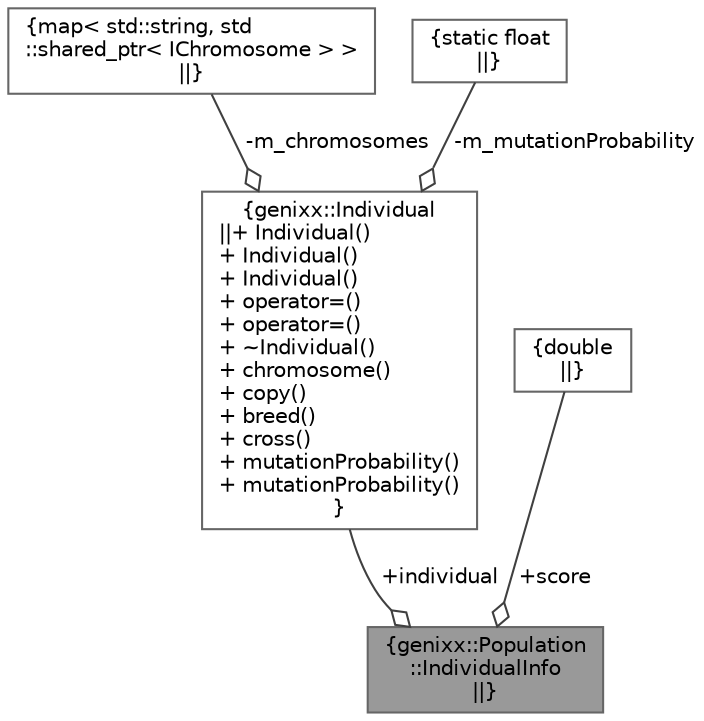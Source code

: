digraph "genixx::Population::IndividualInfo"
{
 // LATEX_PDF_SIZE
  bgcolor="transparent";
  edge [fontname=Helvetica,fontsize=10,labelfontname=Helvetica,labelfontsize=10];
  node [fontname=Helvetica,fontsize=10,shape=box,height=0.2,width=0.4];
  Node1 [label="{genixx::Population\l::IndividualInfo\n||}",height=0.2,width=0.4,color="gray40", fillcolor="grey60", style="filled", fontcolor="black",tooltip=" "];
  Node2 -> Node1 [color="grey25",style="solid",label=" +individual" ,arrowhead="odiamond"];
  Node2 [label="{genixx::Individual\n||+ Individual()\l+ Individual()\l+ Individual()\l+ operator=()\l+ operator=()\l+ ~Individual()\l+ chromosome()\l+ copy()\l+ breed()\l+ cross()\l+ mutationProbability()\l+ mutationProbability()\l}",height=0.2,width=0.4,color="gray40", fillcolor="white", style="filled",URL="$classgenixx_1_1Individual.html",tooltip=" "];
  Node3 -> Node2 [color="grey25",style="solid",label=" -m_chromosomes" ,arrowhead="odiamond"];
  Node3 [label="{map\< std::string, std\l::shared_ptr\< IChromosome \> \>\n||}",height=0.2,width=0.4,color="gray40", fillcolor="white", style="filled",tooltip=" "];
  Node4 -> Node2 [color="grey25",style="solid",label=" -m_mutationProbability" ,arrowhead="odiamond"];
  Node4 [label="{static float\n||}",height=0.2,width=0.4,color="gray40", fillcolor="white", style="filled",tooltip=" "];
  Node5 -> Node1 [color="grey25",style="solid",label=" +score" ,arrowhead="odiamond"];
  Node5 [label="{double\n||}",height=0.2,width=0.4,color="gray40", fillcolor="white", style="filled",tooltip=" "];
}
